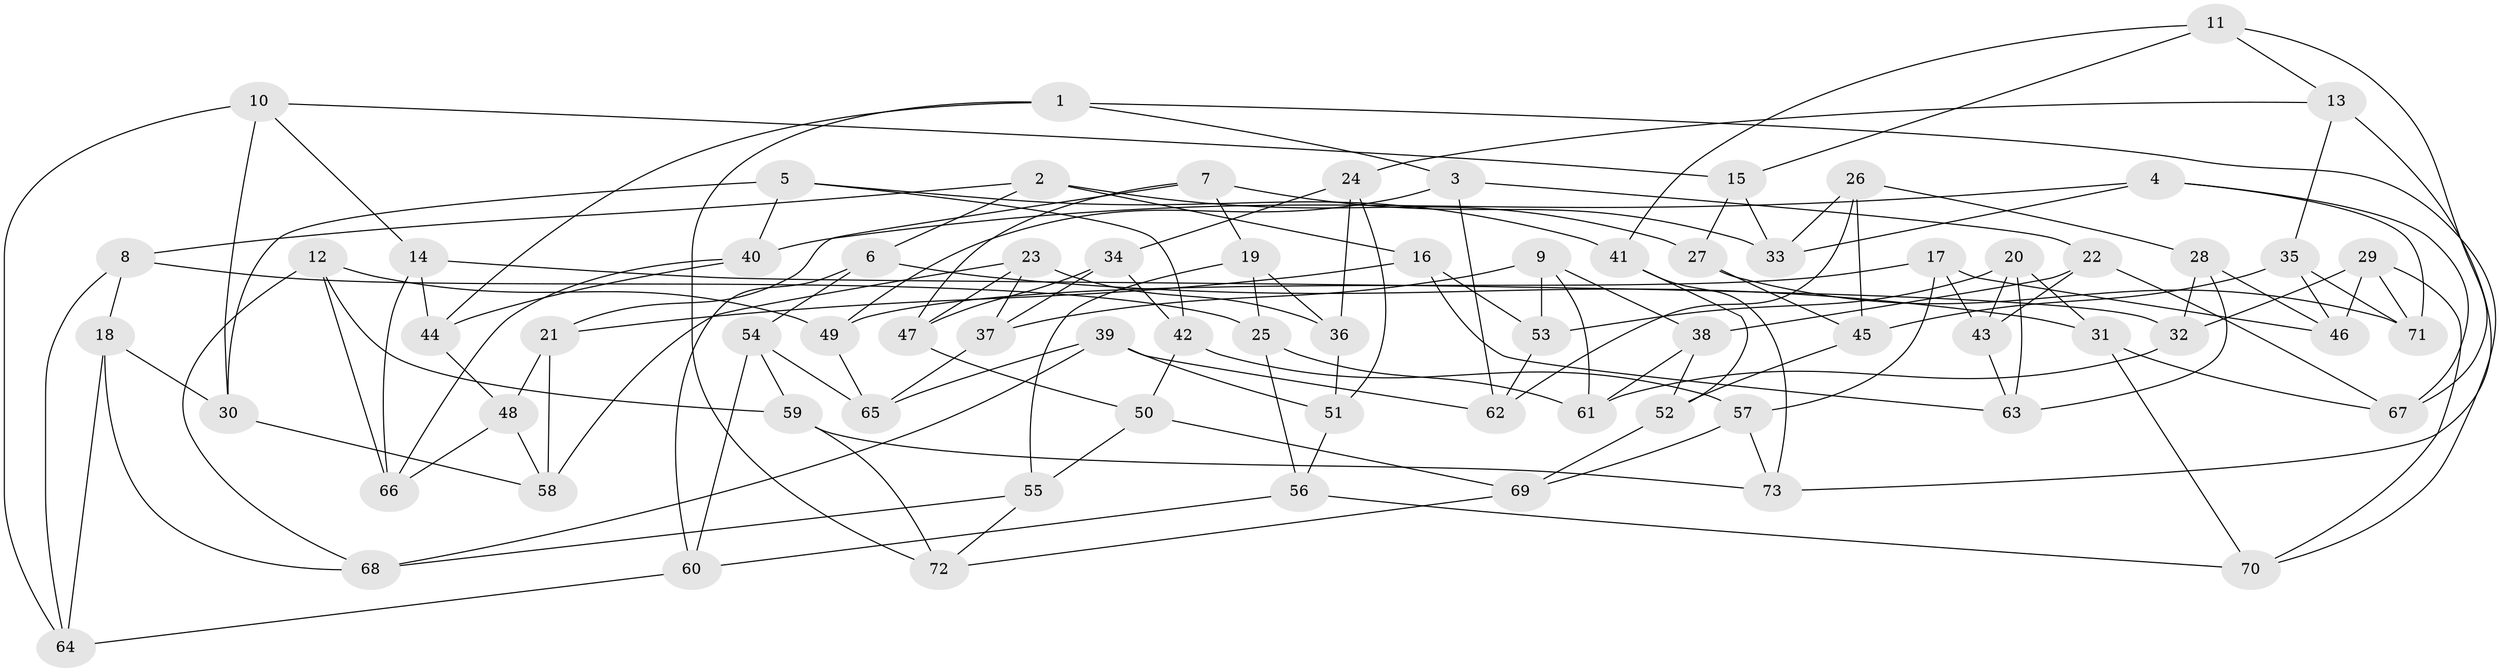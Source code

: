 // coarse degree distribution, {10: 0.08108108108108109, 11: 0.02702702702702703, 9: 0.05405405405405406, 6: 0.05405405405405406, 3: 0.10810810810810811, 4: 0.5675675675675675, 7: 0.02702702702702703, 5: 0.05405405405405406, 2: 0.02702702702702703}
// Generated by graph-tools (version 1.1) at 2025/53/03/04/25 22:53:54]
// undirected, 73 vertices, 146 edges
graph export_dot {
  node [color=gray90,style=filled];
  1;
  2;
  3;
  4;
  5;
  6;
  7;
  8;
  9;
  10;
  11;
  12;
  13;
  14;
  15;
  16;
  17;
  18;
  19;
  20;
  21;
  22;
  23;
  24;
  25;
  26;
  27;
  28;
  29;
  30;
  31;
  32;
  33;
  34;
  35;
  36;
  37;
  38;
  39;
  40;
  41;
  42;
  43;
  44;
  45;
  46;
  47;
  48;
  49;
  50;
  51;
  52;
  53;
  54;
  55;
  56;
  57;
  58;
  59;
  60;
  61;
  62;
  63;
  64;
  65;
  66;
  67;
  68;
  69;
  70;
  71;
  72;
  73;
  1 -- 72;
  1 -- 70;
  1 -- 44;
  1 -- 3;
  2 -- 6;
  2 -- 27;
  2 -- 8;
  2 -- 16;
  3 -- 62;
  3 -- 22;
  3 -- 49;
  4 -- 71;
  4 -- 40;
  4 -- 67;
  4 -- 33;
  5 -- 41;
  5 -- 40;
  5 -- 30;
  5 -- 42;
  6 -- 60;
  6 -- 54;
  6 -- 31;
  7 -- 19;
  7 -- 21;
  7 -- 33;
  7 -- 47;
  8 -- 25;
  8 -- 18;
  8 -- 64;
  9 -- 61;
  9 -- 53;
  9 -- 38;
  9 -- 37;
  10 -- 64;
  10 -- 14;
  10 -- 30;
  10 -- 15;
  11 -- 67;
  11 -- 15;
  11 -- 41;
  11 -- 13;
  12 -- 68;
  12 -- 66;
  12 -- 59;
  12 -- 49;
  13 -- 35;
  13 -- 24;
  13 -- 73;
  14 -- 66;
  14 -- 32;
  14 -- 44;
  15 -- 33;
  15 -- 27;
  16 -- 63;
  16 -- 21;
  16 -- 53;
  17 -- 46;
  17 -- 43;
  17 -- 57;
  17 -- 49;
  18 -- 30;
  18 -- 68;
  18 -- 64;
  19 -- 55;
  19 -- 36;
  19 -- 25;
  20 -- 43;
  20 -- 63;
  20 -- 31;
  20 -- 53;
  21 -- 48;
  21 -- 58;
  22 -- 67;
  22 -- 38;
  22 -- 43;
  23 -- 58;
  23 -- 47;
  23 -- 36;
  23 -- 37;
  24 -- 51;
  24 -- 36;
  24 -- 34;
  25 -- 61;
  25 -- 56;
  26 -- 33;
  26 -- 62;
  26 -- 45;
  26 -- 28;
  27 -- 45;
  27 -- 71;
  28 -- 46;
  28 -- 32;
  28 -- 63;
  29 -- 71;
  29 -- 32;
  29 -- 46;
  29 -- 70;
  30 -- 58;
  31 -- 67;
  31 -- 70;
  32 -- 61;
  34 -- 47;
  34 -- 37;
  34 -- 42;
  35 -- 71;
  35 -- 45;
  35 -- 46;
  36 -- 51;
  37 -- 65;
  38 -- 52;
  38 -- 61;
  39 -- 65;
  39 -- 62;
  39 -- 51;
  39 -- 68;
  40 -- 66;
  40 -- 44;
  41 -- 52;
  41 -- 73;
  42 -- 50;
  42 -- 57;
  43 -- 63;
  44 -- 48;
  45 -- 52;
  47 -- 50;
  48 -- 66;
  48 -- 58;
  49 -- 65;
  50 -- 55;
  50 -- 69;
  51 -- 56;
  52 -- 69;
  53 -- 62;
  54 -- 59;
  54 -- 65;
  54 -- 60;
  55 -- 72;
  55 -- 68;
  56 -- 70;
  56 -- 60;
  57 -- 73;
  57 -- 69;
  59 -- 73;
  59 -- 72;
  60 -- 64;
  69 -- 72;
}
